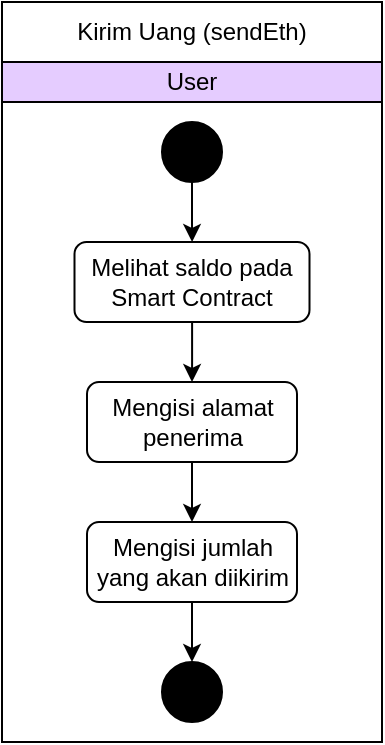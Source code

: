 <mxfile version="18.1.3" type="device"><diagram id="sPpyXUOgQfidlprpdZsy" name="Page-1"><mxGraphModel dx="1038" dy="557" grid="1" gridSize="10" guides="1" tooltips="1" connect="1" arrows="1" fold="1" page="1" pageScale="1" pageWidth="850" pageHeight="1100" math="0" shadow="0"><root><mxCell id="0"/><mxCell id="1" parent="0"/><mxCell id="PNKrhCNIiWopvaQ81mli-1" value="" style="rounded=0;whiteSpace=wrap;html=1;" vertex="1" parent="1"><mxGeometry x="220" y="30" width="190" height="370" as="geometry"/></mxCell><mxCell id="PNKrhCNIiWopvaQ81mli-9" style="edgeStyle=orthogonalEdgeStyle;rounded=0;orthogonalLoop=1;jettySize=auto;html=1;" edge="1" parent="1" source="PNKrhCNIiWopvaQ81mli-3" target="PNKrhCNIiWopvaQ81mli-6"><mxGeometry relative="1" as="geometry"/></mxCell><mxCell id="PNKrhCNIiWopvaQ81mli-3" value="" style="ellipse;whiteSpace=wrap;html=1;aspect=fixed;fillColor=#000000;" vertex="1" parent="1"><mxGeometry x="300" y="90" width="30" height="30" as="geometry"/></mxCell><mxCell id="PNKrhCNIiWopvaQ81mli-4" value="Kirim Uang (sendEth)" style="text;html=1;strokeColor=none;fillColor=none;align=center;verticalAlign=middle;whiteSpace=wrap;rounded=0;" vertex="1" parent="1"><mxGeometry x="225" y="30" width="180" height="30" as="geometry"/></mxCell><mxCell id="PNKrhCNIiWopvaQ81mli-11" style="edgeStyle=orthogonalEdgeStyle;rounded=0;orthogonalLoop=1;jettySize=auto;html=1;entryX=0.5;entryY=0;entryDx=0;entryDy=0;" edge="1" parent="1" source="PNKrhCNIiWopvaQ81mli-6" target="PNKrhCNIiWopvaQ81mli-10"><mxGeometry relative="1" as="geometry"/></mxCell><mxCell id="PNKrhCNIiWopvaQ81mli-6" value="Melihat saldo pada Smart Contract" style="rounded=1;whiteSpace=wrap;html=1;fillColor=#FFFFFF;" vertex="1" parent="1"><mxGeometry x="256.25" y="150" width="117.5" height="40" as="geometry"/></mxCell><mxCell id="PNKrhCNIiWopvaQ81mli-7" value="User" style="rounded=0;whiteSpace=wrap;html=1;fillColor=#E5CCFF;" vertex="1" parent="1"><mxGeometry x="220" y="60" width="190" height="20" as="geometry"/></mxCell><mxCell id="PNKrhCNIiWopvaQ81mli-8" value="" style="ellipse;whiteSpace=wrap;html=1;aspect=fixed;fillColor=#000000;" vertex="1" parent="1"><mxGeometry x="300" y="360" width="30" height="30" as="geometry"/></mxCell><mxCell id="PNKrhCNIiWopvaQ81mli-14" style="edgeStyle=orthogonalEdgeStyle;rounded=0;orthogonalLoop=1;jettySize=auto;html=1;entryX=0.5;entryY=0;entryDx=0;entryDy=0;" edge="1" parent="1" source="PNKrhCNIiWopvaQ81mli-10" target="PNKrhCNIiWopvaQ81mli-12"><mxGeometry relative="1" as="geometry"/></mxCell><mxCell id="PNKrhCNIiWopvaQ81mli-10" value="Mengisi alamat penerima" style="rounded=1;whiteSpace=wrap;html=1;fillColor=#FFFFFF;" vertex="1" parent="1"><mxGeometry x="262.5" y="220" width="105" height="40" as="geometry"/></mxCell><mxCell id="PNKrhCNIiWopvaQ81mli-15" style="edgeStyle=orthogonalEdgeStyle;rounded=0;orthogonalLoop=1;jettySize=auto;html=1;entryX=0.5;entryY=0;entryDx=0;entryDy=0;" edge="1" parent="1" source="PNKrhCNIiWopvaQ81mli-12" target="PNKrhCNIiWopvaQ81mli-8"><mxGeometry relative="1" as="geometry"/></mxCell><mxCell id="PNKrhCNIiWopvaQ81mli-12" value="Mengisi jumlah yang akan diikirim" style="rounded=1;whiteSpace=wrap;html=1;fillColor=#FFFFFF;" vertex="1" parent="1"><mxGeometry x="262.5" y="290" width="105" height="40" as="geometry"/></mxCell></root></mxGraphModel></diagram></mxfile>